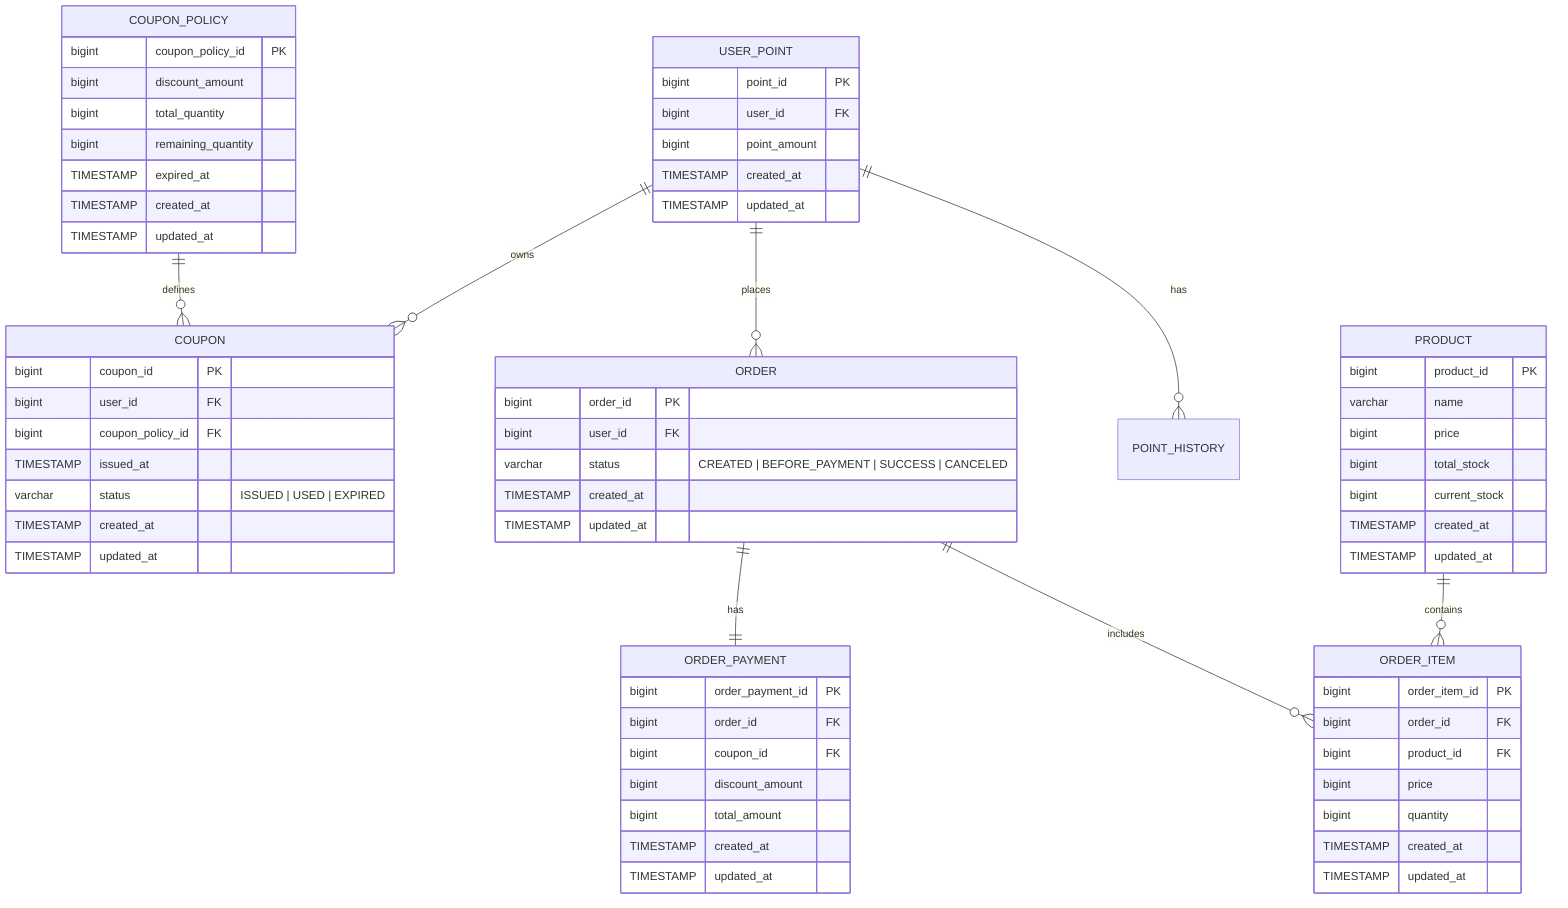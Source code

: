 erDiagram

    USER_POINT ||--o{ POINT_HISTORY : has
    USER_POINT ||--o{ ORDER : places
    USER_POINT ||--o{ COUPON : owns

    PRODUCT ||--o{ ORDER_ITEM : contains
    ORDER ||--o{ ORDER_ITEM : includes
    ORDER ||--|| ORDER_PAYMENT : has

    COUPON_POLICY ||--o{ COUPON : defines

    USER_POINT {
        bigint point_id PK
        bigint user_id FK
        bigint point_amount
        TIMESTAMP created_at
        TIMESTAMP updated_at
    }

    PRODUCT {
        bigint product_id PK
        varchar name
        bigint price
        bigint total_stock
        bigint current_stock
        TIMESTAMP created_at
        TIMESTAMP updated_at
    }

%%  ORDER(created_at DESC)
    ORDER {
        bigint order_id PK
        bigint user_id FK
        varchar status "CREATED | BEFORE_PAYMENT | SUCCESS | CANCELED"
        TIMESTAMP created_at
        TIMESTAMP updated_at
    }

%%  ORDER_ITEM(order_id)
    ORDER_ITEM {
        bigint order_item_id PK
        bigint order_id FK
        bigint product_id FK
        bigint price
        bigint quantity
        TIMESTAMP created_at
        TIMESTAMP updated_at
    }

%%  ORDER_PAYMENT(order_id)
    ORDER_PAYMENT {
        bigint order_payment_id PK
        bigint order_id FK
        bigint coupon_id FK
        bigint discount_amount
        bigint total_amount
        TIMESTAMP created_at
        TIMESTAMP updated_at
    }

    COUPON_POLICY {
        bigint coupon_policy_id PK
        bigint discount_amount
        bigint total_quantity
        bigint remaining_quantity
        TIMESTAMP expired_at
        TIMESTAMP created_at
        TIMESTAMP updated_at
    }

%%  COUPON (coupon_policy_id)
%%  COUPON (user_id)
    COUPON {
        bigint coupon_id PK
        bigint user_id FK
        bigint coupon_policy_id FK
        TIMESTAMP issued_at
        varchar status "ISSUED | USED | EXPIRED"
        TIMESTAMP created_at
        TIMESTAMP updated_at
    }
